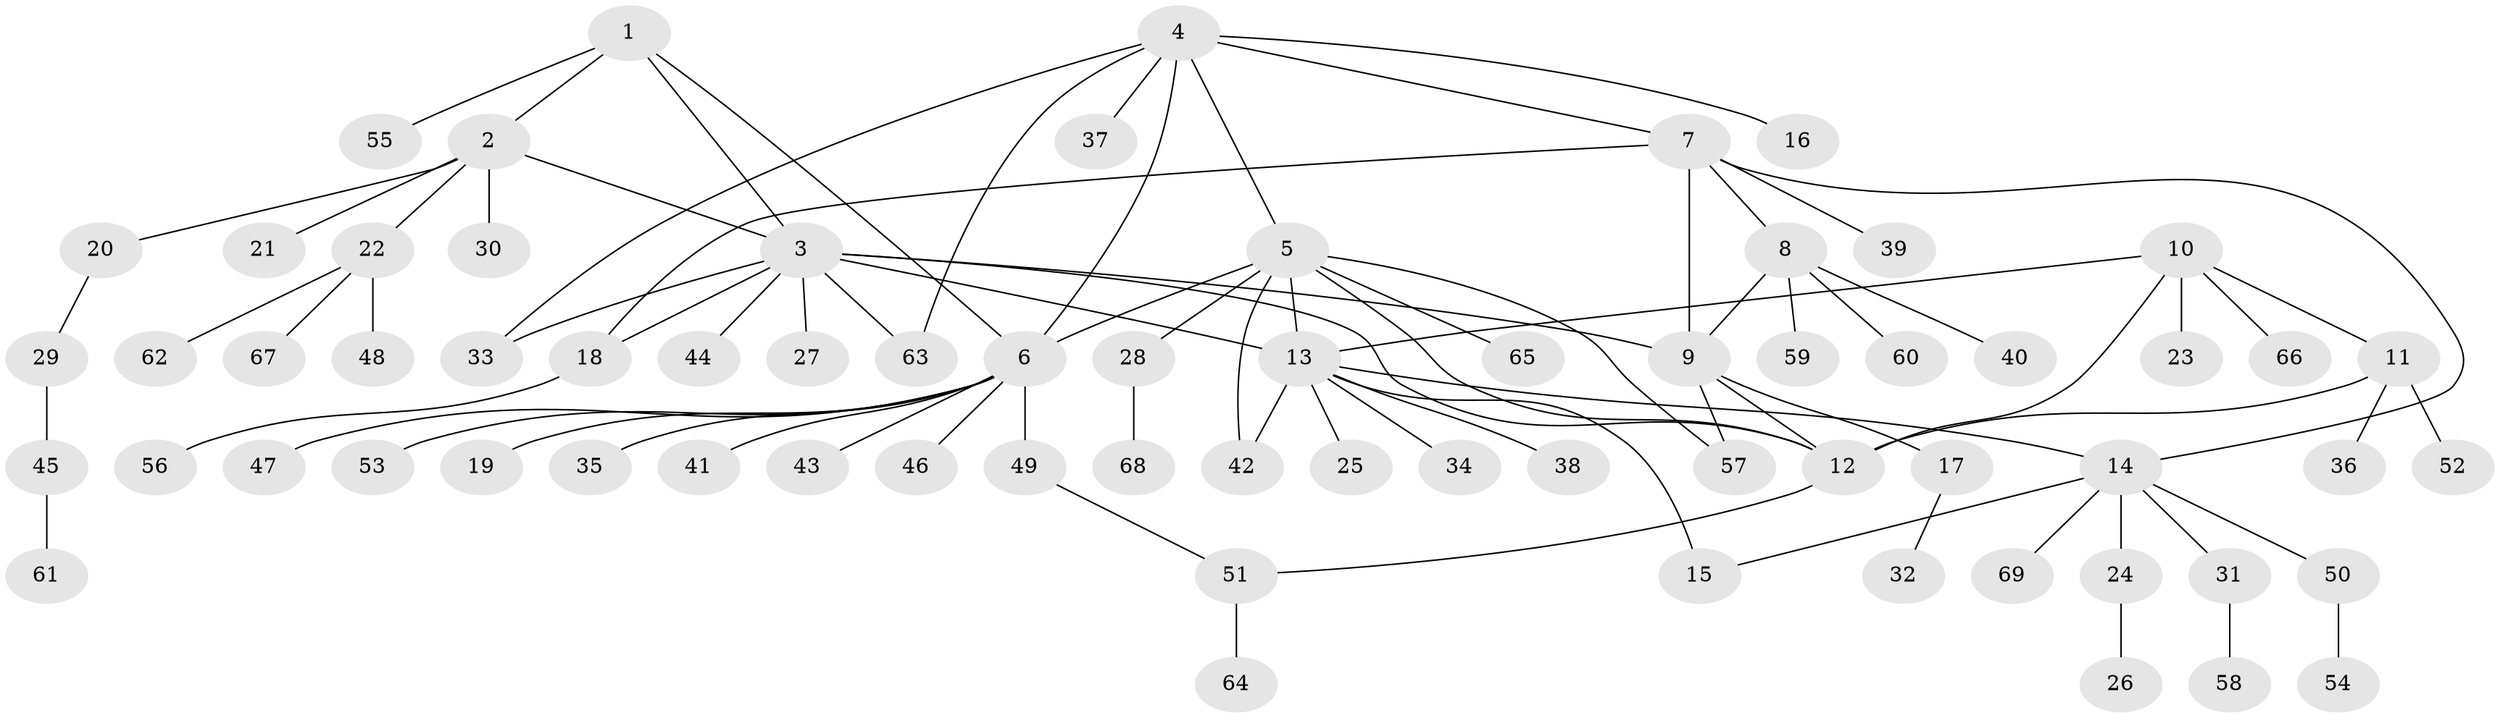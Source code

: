 // Generated by graph-tools (version 1.1) at 2025/26/03/09/25 03:26:43]
// undirected, 69 vertices, 85 edges
graph export_dot {
graph [start="1"]
  node [color=gray90,style=filled];
  1;
  2;
  3;
  4;
  5;
  6;
  7;
  8;
  9;
  10;
  11;
  12;
  13;
  14;
  15;
  16;
  17;
  18;
  19;
  20;
  21;
  22;
  23;
  24;
  25;
  26;
  27;
  28;
  29;
  30;
  31;
  32;
  33;
  34;
  35;
  36;
  37;
  38;
  39;
  40;
  41;
  42;
  43;
  44;
  45;
  46;
  47;
  48;
  49;
  50;
  51;
  52;
  53;
  54;
  55;
  56;
  57;
  58;
  59;
  60;
  61;
  62;
  63;
  64;
  65;
  66;
  67;
  68;
  69;
  1 -- 2;
  1 -- 3;
  1 -- 6;
  1 -- 55;
  2 -- 3;
  2 -- 20;
  2 -- 21;
  2 -- 22;
  2 -- 30;
  3 -- 9;
  3 -- 12;
  3 -- 13;
  3 -- 18;
  3 -- 27;
  3 -- 33;
  3 -- 44;
  3 -- 63;
  4 -- 5;
  4 -- 6;
  4 -- 7;
  4 -- 16;
  4 -- 33;
  4 -- 37;
  4 -- 63;
  5 -- 6;
  5 -- 12;
  5 -- 13;
  5 -- 28;
  5 -- 42;
  5 -- 57;
  5 -- 65;
  6 -- 19;
  6 -- 35;
  6 -- 41;
  6 -- 43;
  6 -- 46;
  6 -- 47;
  6 -- 49;
  6 -- 53;
  7 -- 8;
  7 -- 9;
  7 -- 14;
  7 -- 18;
  7 -- 39;
  8 -- 9;
  8 -- 40;
  8 -- 59;
  8 -- 60;
  9 -- 12;
  9 -- 17;
  9 -- 57;
  10 -- 11;
  10 -- 12;
  10 -- 13;
  10 -- 23;
  10 -- 66;
  11 -- 12;
  11 -- 36;
  11 -- 52;
  12 -- 51;
  13 -- 14;
  13 -- 15;
  13 -- 25;
  13 -- 34;
  13 -- 38;
  13 -- 42;
  14 -- 15;
  14 -- 24;
  14 -- 31;
  14 -- 50;
  14 -- 69;
  17 -- 32;
  18 -- 56;
  20 -- 29;
  22 -- 48;
  22 -- 62;
  22 -- 67;
  24 -- 26;
  28 -- 68;
  29 -- 45;
  31 -- 58;
  45 -- 61;
  49 -- 51;
  50 -- 54;
  51 -- 64;
}
